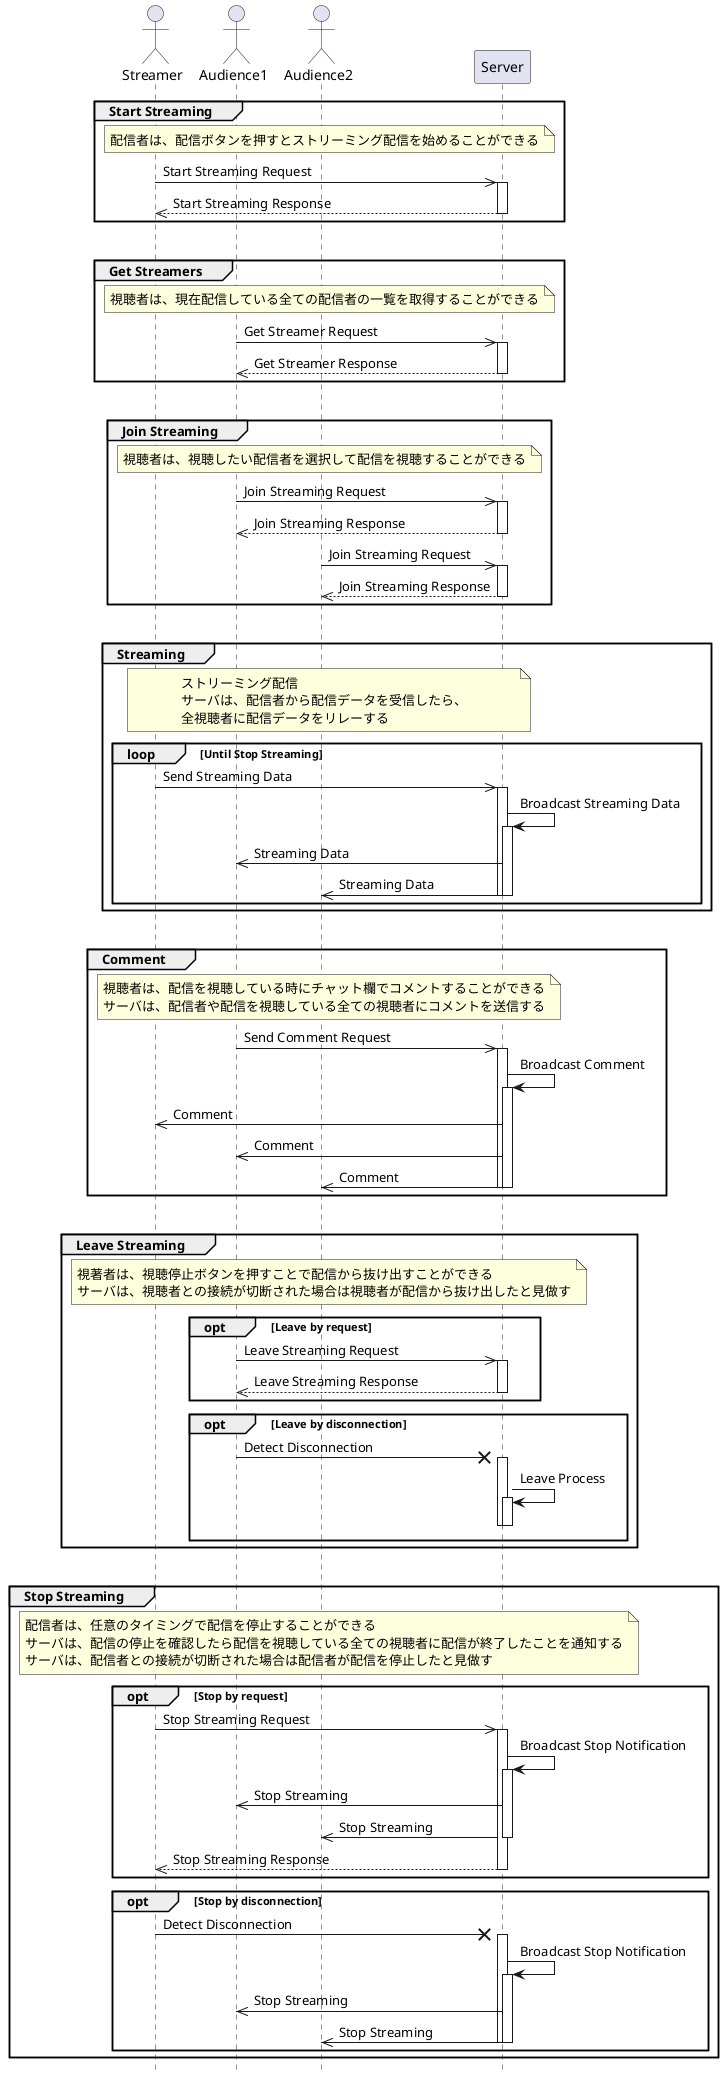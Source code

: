 @startuml

hide footbox

actor Streamer
actor Audience1
actor Audience2

group Start Streaming

    note over Streamer, Server : 配信者は、配信ボタンを押すとストリーミング配信を始めることができる

    Streamer ->> Server : Start Streaming Request
    activate Server
    return Start Streaming Response

end

|||

group Get Streamers

    note over Streamer, Server : 視聴者は、現在配信している全ての配信者の一覧を取得することができる

    Audience1 ->> Server : Get Streamer Request
    activate Server
    return Get Streamer Response

end

|||

group Join Streaming

    note over Streamer, Server : 視聴者は、視聴したい配信者を選択して配信を視聴することができる

    Audience1 ->> Server : Join Streaming Request
    activate Server
    return Join Streaming Response

    Audience2 ->> Server : Join Streaming Request
    activate Server
    return Join Streaming Response

end

|||

group Streaming

    note over Streamer, Server
    ストリーミング配信
    サーバは、配信者から配信データを受信したら、
    全視聴者に配信データをリレーする
    end note

    loop Until Stop Streaming
        Streamer ->> Server : Send Streaming Data
        activate Server
        Server -> Server : Broadcast Streaming Data
        activate Server
        Audience1 <<- Server : Streaming Data
        Audience2 <<- Server : Streaming Data
        deactivate Server
        deactivate Server
    end
end

|||

group Comment

    note over Streamer, Server
    視聴者は、配信を視聴している時にチャット欄でコメントすることができる
    サーバは、配信者や配信を視聴している全ての視聴者にコメントを送信する
    end note

    Audience1 ->> Server : Send Comment Request
    activate Server
    Server -> Server : Broadcast Comment
    activate Server
    Streamer <<- Server : Comment
    Audience1 <<- Server : Comment
    Audience2 <<- Server : Comment
    deactivate Server
    deactivate Server

end

|||

group Leave Streaming

    note over Streamer, Server
    視著者は、視聴停止ボタンを押すことで配信から抜け出すことができる
    サーバは、視聴者との接続が切断された場合は視聴者が配信から抜け出したと見做す
    end note

    opt Leave by request
        Audience1 ->> Server : Leave Streaming Request
        activate Server
        return Leave Streaming Response
    end

    opt Leave by disconnection
        Audience1 -x Server : Detect Disconnection
        activate Server
        Server -> Server : Leave Process
        activate Server
        deactivate Server
        deactivate Server
    end

end

|||

group Stop Streaming

    note over Streamer, Server
    配信者は、任意のタイミングで配信を停止することができる
    サーバは、配信の停止を確認したら配信を視聴している全ての視聴者に配信が終了したことを通知する
    サーバは、配信者との接続が切断された場合は配信者が配信を停止したと見做す
    end note

    opt Stop by request
        Streamer ->> Server : Stop Streaming Request
        activate Server
        Server -> Server : Broadcast Stop Notification
        activate Server
        Audience1 <<- Server : Stop Streaming
        Audience2 <<- Server : Stop Streaming
        deactivate Server
        return Stop Streaming Response
    end

    opt Stop by disconnection
        Streamer -x Server : Detect Disconnection
        activate Server
        Server -> Server : Broadcast Stop Notification
        activate Server
        Audience1 <<- Server : Stop Streaming
        Audience2 <<- Server : Stop Streaming
        deactivate Server
        deactivate Server
    end

end

@enduml
